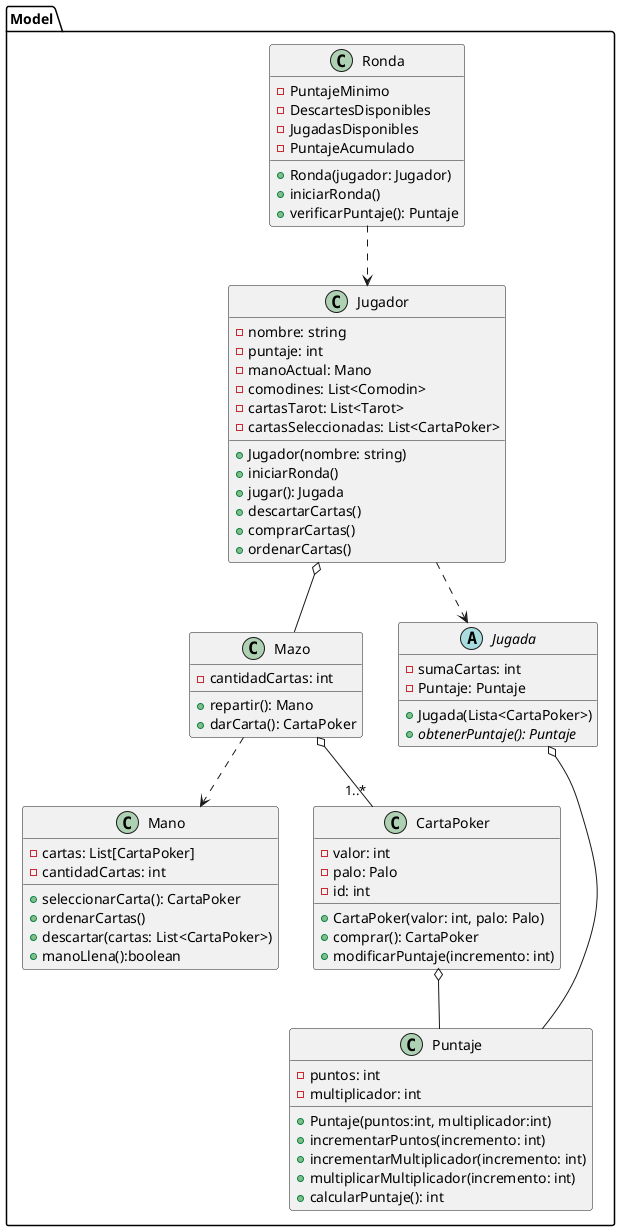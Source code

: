 @startuml

package Model {

class Jugador {
    - nombre: string
    - puntaje: int
    - manoActual: Mano
    - comodines: List<Comodin>
    - cartasTarot: List<Tarot>
    - cartasSeleccionadas: List<CartaPoker>
    + Jugador(nombre: string)
    + iniciarRonda()
    + jugar(): Jugada
    + descartarCartas()
    + comprarCartas()
    + ordenarCartas()
}


class Mazo {
    - cantidadCartas: int
    + repartir(): Mano
    + darCarta(): CartaPoker
}

class Mano {
    - cartas: List[CartaPoker]
    - cantidadCartas: int
    + seleccionarCarta(): CartaPoker
    + ordenarCartas()
    + descartar(cartas: List<CartaPoker>)
    + manoLlena():boolean
}

class Puntaje {
    - puntos: int
    - multiplicador: int
    + Puntaje(puntos:int, multiplicador:int)
    + incrementarPuntos(incremento: int)
    + incrementarMultiplicador(incremento: int)
    + multiplicarMultiplicador(incremento: int)
    + calcularPuntaje(): int
}

class CartaPoker {
    - valor: int
    - palo: Palo
    - id: int
    + CartaPoker(valor: int, palo: Palo)
    + comprar(): CartaPoker
    + modificarPuntaje(incremento: int)
}

class Ronda {
    - PuntajeMinimo
    - DescartesDisponibles
    - JugadasDisponibles
    - PuntajeAcumulado
    + Ronda(jugador: Jugador)
    + iniciarRonda()
    + verificarPuntaje(): Puntaje
}

abstract class Jugada {
    - sumaCartas: int
    - Puntaje: Puntaje
    + Jugada(Lista<CartaPoker>)
    + {abstract}obtenerPuntaje(): Puntaje
}

CartaPoker o-- Puntaje
Jugador o-- Mazo
Mazo ..> Mano
Mazo o-- "1..*" CartaPoker
Jugador ..> Jugada
Jugada o-- Puntaje
Ronda ..> Jugador
}
@enduml